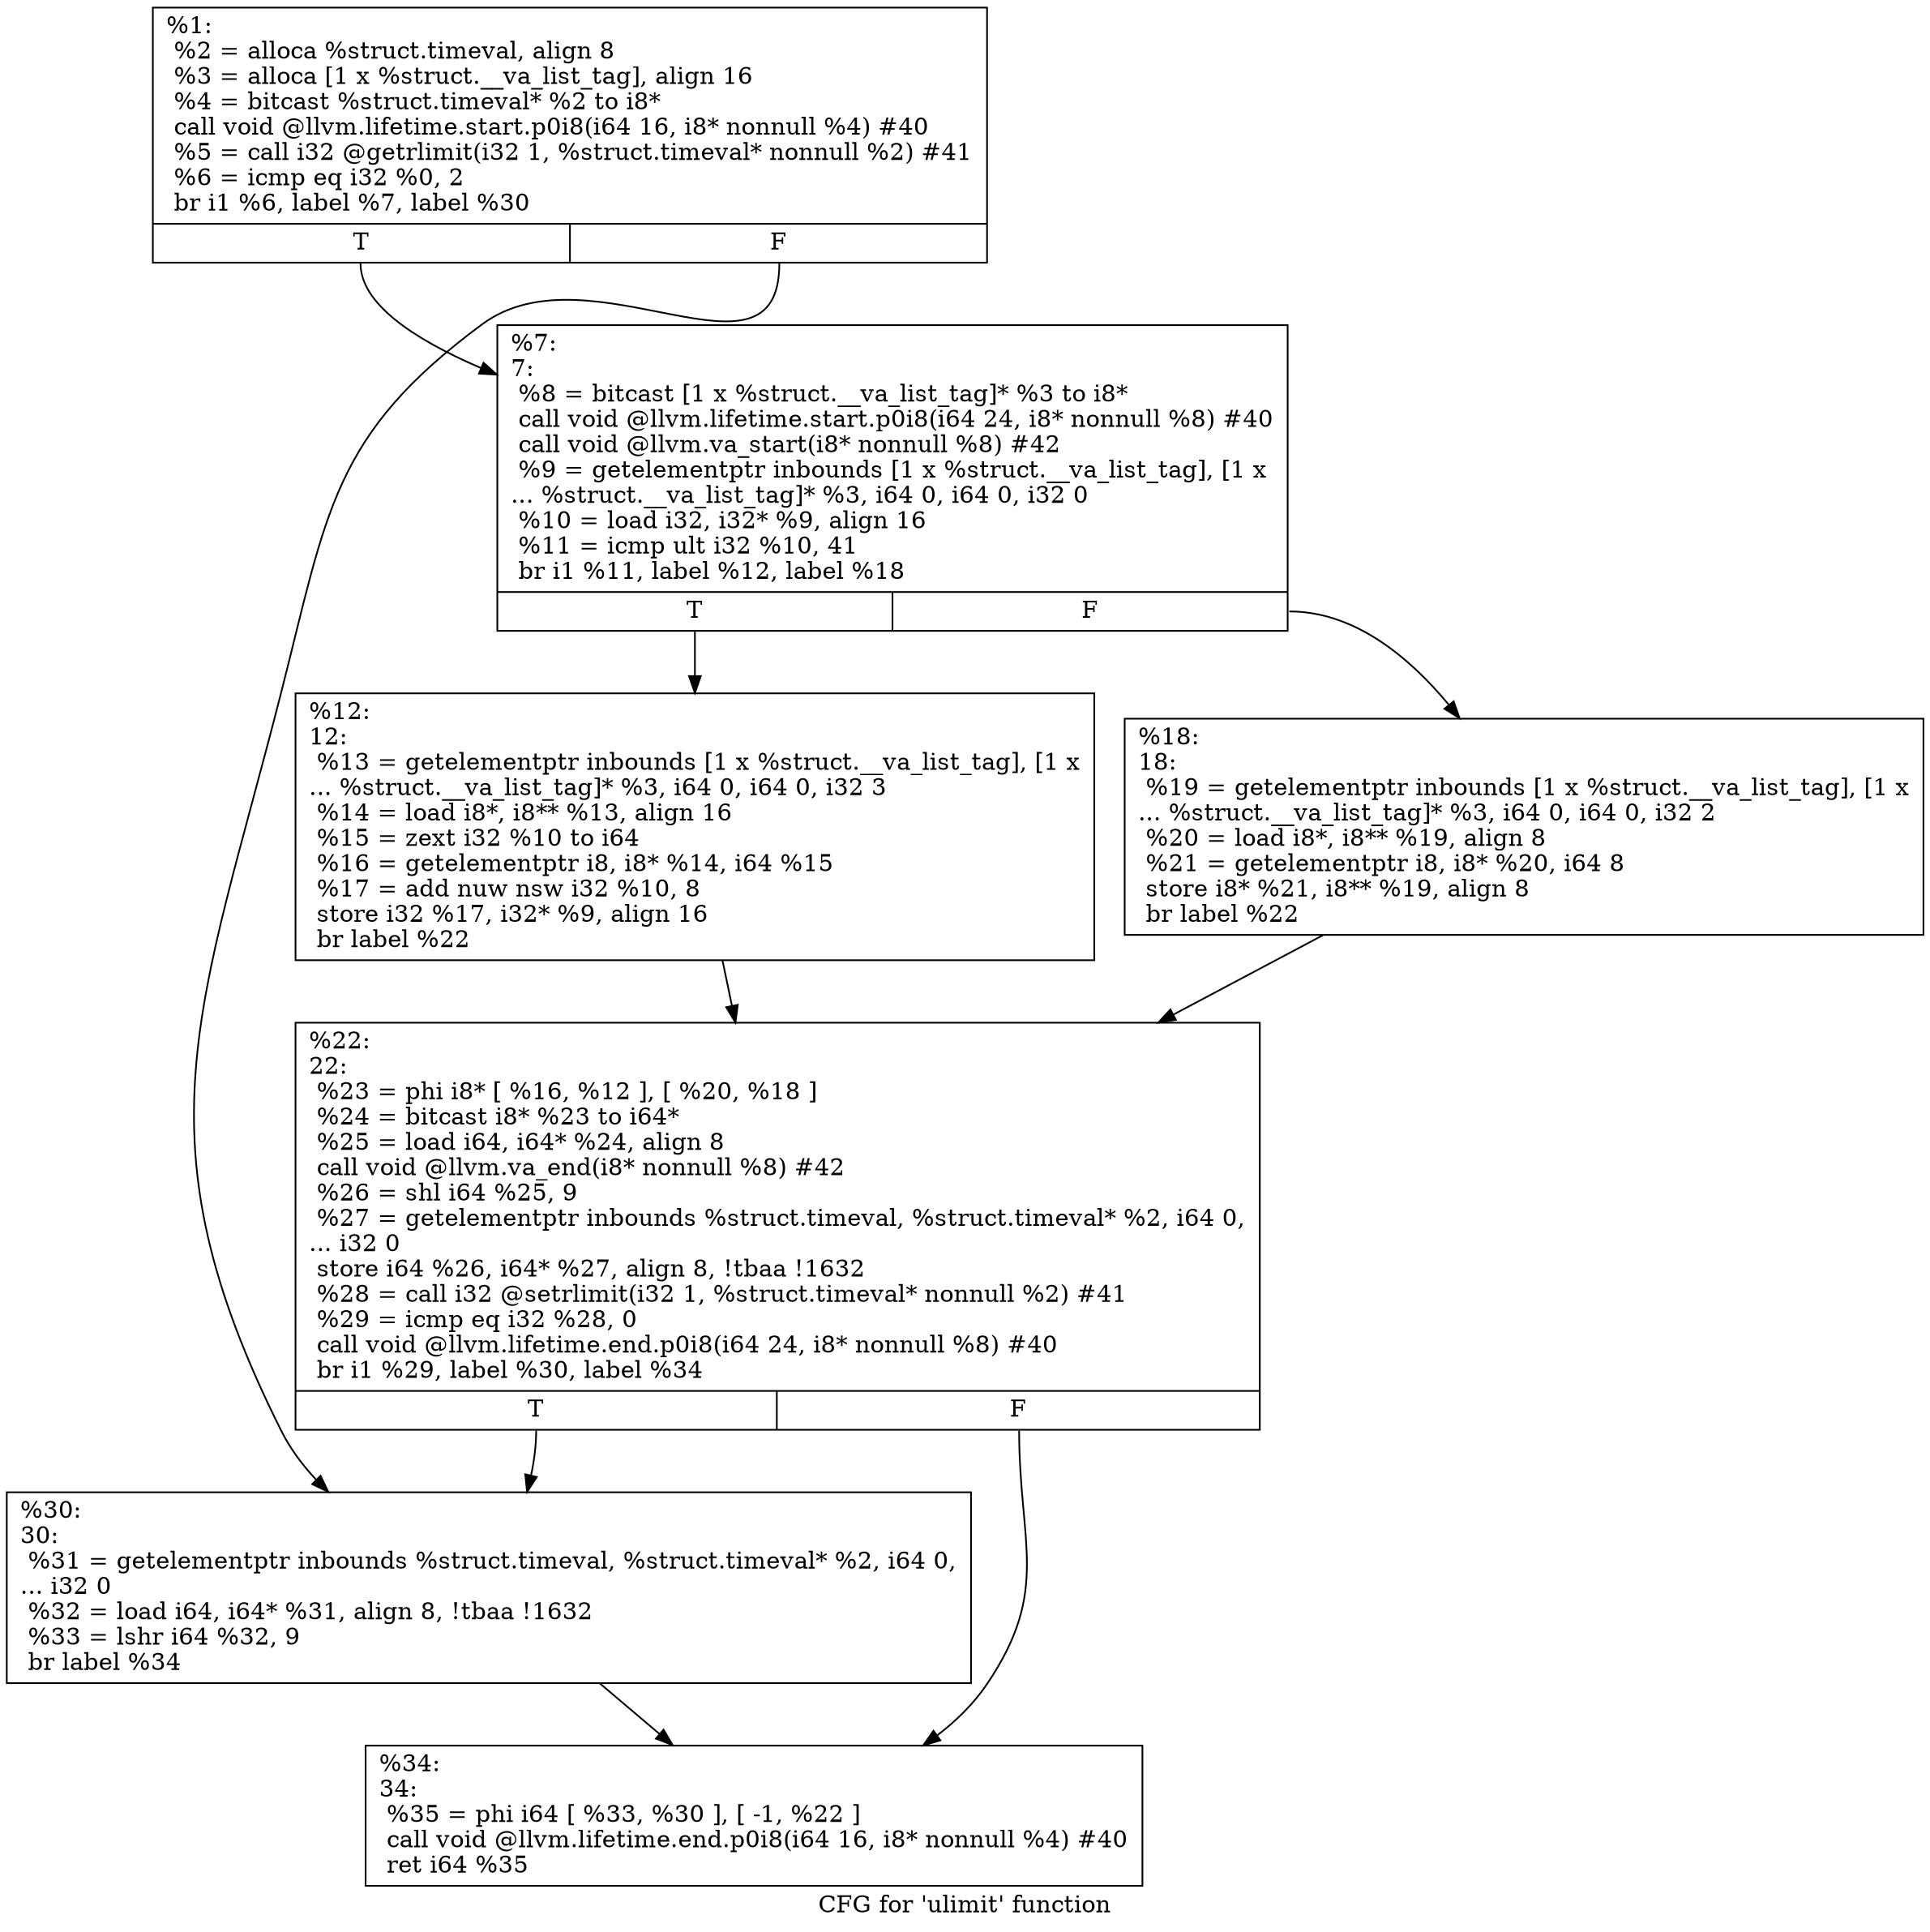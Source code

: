 digraph "CFG for 'ulimit' function" {
	label="CFG for 'ulimit' function";

	Node0x1ab9590 [shape=record,label="{%1:\l  %2 = alloca %struct.timeval, align 8\l  %3 = alloca [1 x %struct.__va_list_tag], align 16\l  %4 = bitcast %struct.timeval* %2 to i8*\l  call void @llvm.lifetime.start.p0i8(i64 16, i8* nonnull %4) #40\l  %5 = call i32 @getrlimit(i32 1, %struct.timeval* nonnull %2) #41\l  %6 = icmp eq i32 %0, 2\l  br i1 %6, label %7, label %30\l|{<s0>T|<s1>F}}"];
	Node0x1ab9590:s0 -> Node0x1ab9de0;
	Node0x1ab9590:s1 -> Node0x1ab9f20;
	Node0x1ab9de0 [shape=record,label="{%7:\l7:                                                \l  %8 = bitcast [1 x %struct.__va_list_tag]* %3 to i8*\l  call void @llvm.lifetime.start.p0i8(i64 24, i8* nonnull %8) #40\l  call void @llvm.va_start(i8* nonnull %8) #42\l  %9 = getelementptr inbounds [1 x %struct.__va_list_tag], [1 x\l... %struct.__va_list_tag]* %3, i64 0, i64 0, i32 0\l  %10 = load i32, i32* %9, align 16\l  %11 = icmp ult i32 %10, 41\l  br i1 %11, label %12, label %18\l|{<s0>T|<s1>F}}"];
	Node0x1ab9de0:s0 -> Node0x1ab9e30;
	Node0x1ab9de0:s1 -> Node0x1ab9e80;
	Node0x1ab9e30 [shape=record,label="{%12:\l12:                                               \l  %13 = getelementptr inbounds [1 x %struct.__va_list_tag], [1 x\l... %struct.__va_list_tag]* %3, i64 0, i64 0, i32 3\l  %14 = load i8*, i8** %13, align 16\l  %15 = zext i32 %10 to i64\l  %16 = getelementptr i8, i8* %14, i64 %15\l  %17 = add nuw nsw i32 %10, 8\l  store i32 %17, i32* %9, align 16\l  br label %22\l}"];
	Node0x1ab9e30 -> Node0x1ab9ed0;
	Node0x1ab9e80 [shape=record,label="{%18:\l18:                                               \l  %19 = getelementptr inbounds [1 x %struct.__va_list_tag], [1 x\l... %struct.__va_list_tag]* %3, i64 0, i64 0, i32 2\l  %20 = load i8*, i8** %19, align 8\l  %21 = getelementptr i8, i8* %20, i64 8\l  store i8* %21, i8** %19, align 8\l  br label %22\l}"];
	Node0x1ab9e80 -> Node0x1ab9ed0;
	Node0x1ab9ed0 [shape=record,label="{%22:\l22:                                               \l  %23 = phi i8* [ %16, %12 ], [ %20, %18 ]\l  %24 = bitcast i8* %23 to i64*\l  %25 = load i64, i64* %24, align 8\l  call void @llvm.va_end(i8* nonnull %8) #42\l  %26 = shl i64 %25, 9\l  %27 = getelementptr inbounds %struct.timeval, %struct.timeval* %2, i64 0,\l... i32 0\l  store i64 %26, i64* %27, align 8, !tbaa !1632\l  %28 = call i32 @setrlimit(i32 1, %struct.timeval* nonnull %2) #41\l  %29 = icmp eq i32 %28, 0\l  call void @llvm.lifetime.end.p0i8(i64 24, i8* nonnull %8) #40\l  br i1 %29, label %30, label %34\l|{<s0>T|<s1>F}}"];
	Node0x1ab9ed0:s0 -> Node0x1ab9f20;
	Node0x1ab9ed0:s1 -> Node0x1ab9f70;
	Node0x1ab9f20 [shape=record,label="{%30:\l30:                                               \l  %31 = getelementptr inbounds %struct.timeval, %struct.timeval* %2, i64 0,\l... i32 0\l  %32 = load i64, i64* %31, align 8, !tbaa !1632\l  %33 = lshr i64 %32, 9\l  br label %34\l}"];
	Node0x1ab9f20 -> Node0x1ab9f70;
	Node0x1ab9f70 [shape=record,label="{%34:\l34:                                               \l  %35 = phi i64 [ %33, %30 ], [ -1, %22 ]\l  call void @llvm.lifetime.end.p0i8(i64 16, i8* nonnull %4) #40\l  ret i64 %35\l}"];
}
